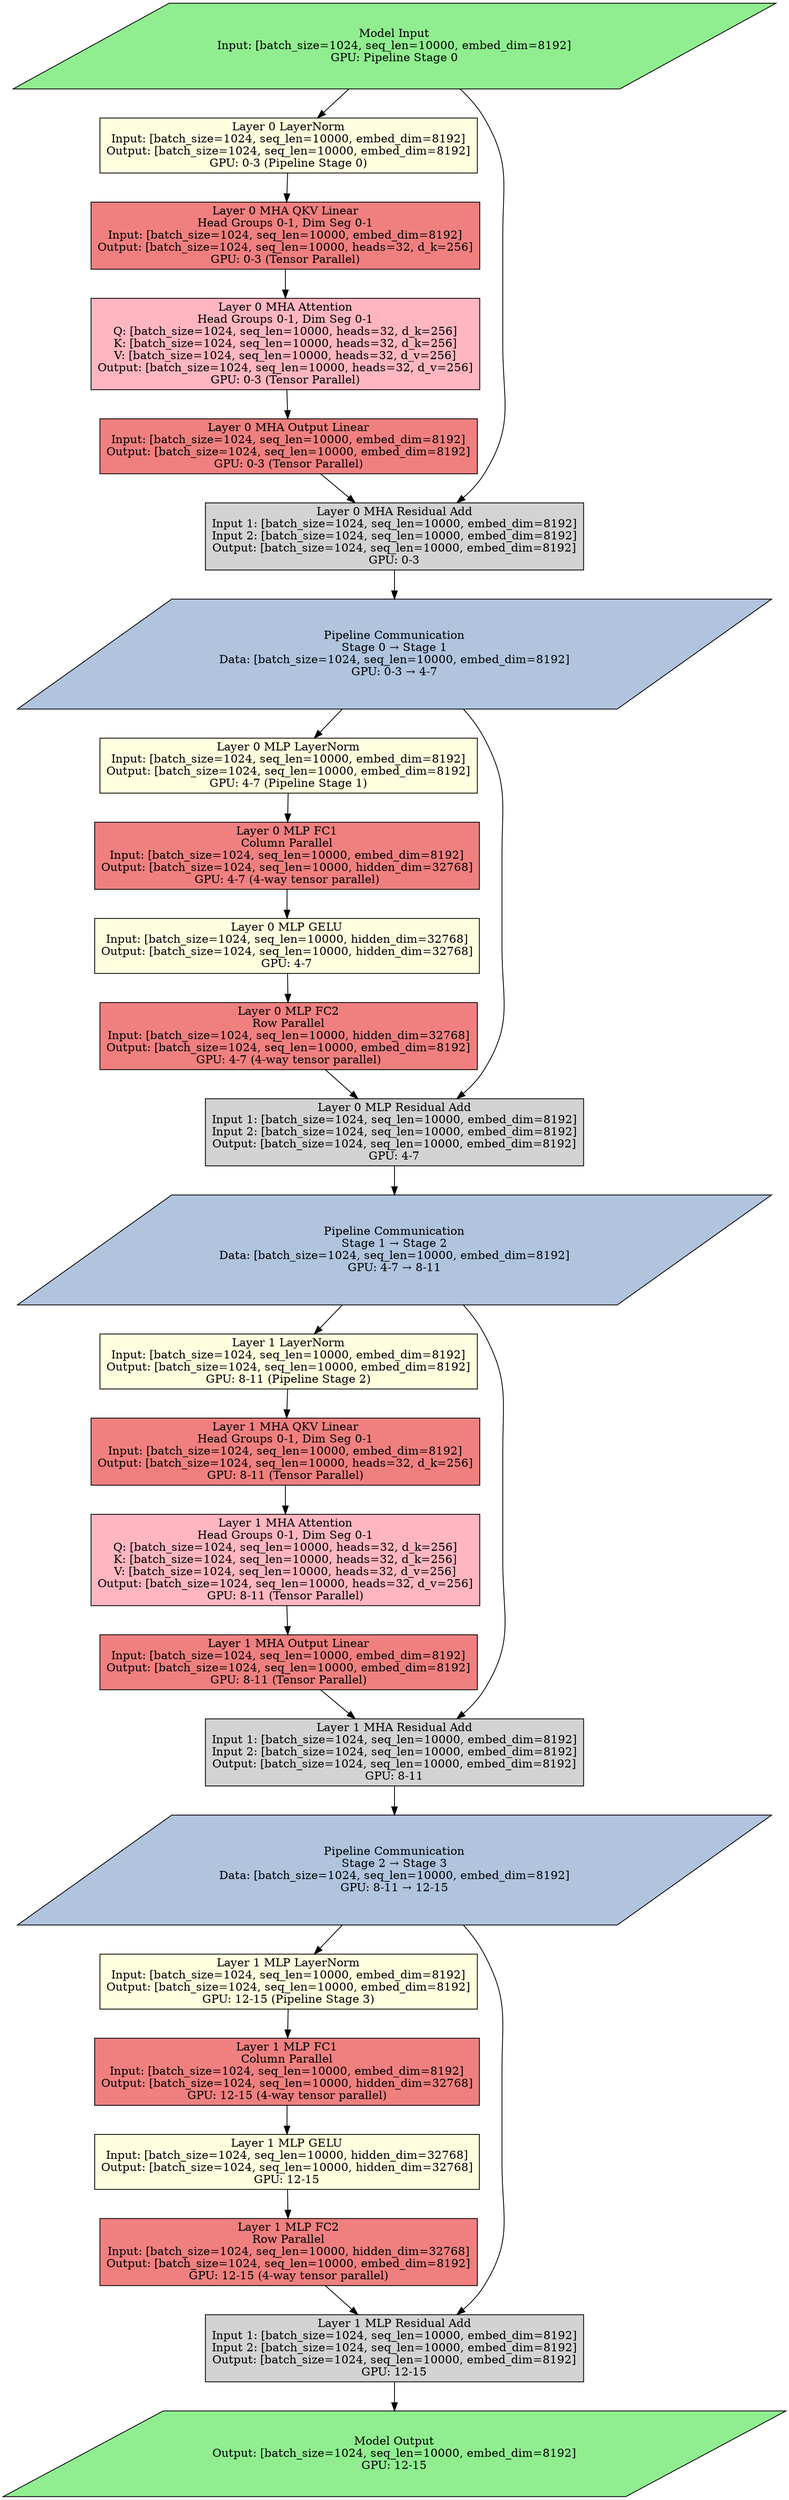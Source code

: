 digraph optimized_helix_model {
    rankdir=TB size="40,50"
    node [fillcolor=lightblue shape=ellipse style=filled]
    
    model_input [label="Model Input\nInput: [batch_size=1024, seq_len=10000, embed_dim=8192]\nGPU: Pipeline Stage 0" fillcolor=lightgreen shape=parallelogram]
    
    // Layer 0 - Optimized Pipeline Stage 0
    layer0_ln [label="Layer 0 LayerNorm\nInput: [batch_size=1024, seq_len=10000, embed_dim=8192]\nOutput: [batch_size=1024, seq_len=10000, embed_dim=8192]\nGPU: 0-3 (Pipeline Stage 0)" fillcolor=lightyellow shape=rectangle]
    
    // Optimized MHA Layer 0 - 4-way tensor parallel within pipeline stage
    layer0_mha_qkv_group0 [label="Layer 0 MHA QKV Linear\nHead Groups 0-1, Dim Seg 0-1\nInput: [batch_size=1024, seq_len=10000, embed_dim=8192]\nOutput: [batch_size=1024, seq_len=10000, heads=32, d_k=256]\nGPU: 0-3 (Tensor Parallel)" fillcolor=lightcoral shape=rectangle]
    
    layer0_mha_attn_group0 [label="Layer 0 MHA Attention\nHead Groups 0-1, Dim Seg 0-1\nQ: [batch_size=1024, seq_len=10000, heads=32, d_k=256]\nK: [batch_size=1024, seq_len=10000, heads=32, d_k=256]\nV: [batch_size=1024, seq_len=10000, heads=32, d_v=256]\nOutput: [batch_size=1024, seq_len=10000, heads=32, d_v=256]\nGPU: 0-3 (Tensor Parallel)" fillcolor=lightpink shape=rectangle]
    
    layer0_mha_out_group0 [label="Layer 0 MHA Output Linear\nInput: [batch_size=1024, seq_len=10000, embed_dim=8192]\nOutput: [batch_size=1024, seq_len=10000, embed_dim=8192]\nGPU: 0-3 (Tensor Parallel)" fillcolor=lightcoral shape=rectangle]
    
    layer0_mha_residual [label="Layer 0 MHA Residual Add\nInput 1: [batch_size=1024, seq_len=10000, embed_dim=8192]\nInput 2: [batch_size=1024, seq_len=10000, embed_dim=8192]\nOutput: [batch_size=1024, seq_len=10000, embed_dim=8192]\nGPU: 0-3" fillcolor=lightgray shape=rectangle]
    
    // Pipeline communication to next stage
    pipeline_comm_0_1 [label="Pipeline Communication\nStage 0 → Stage 1\nData: [batch_size=1024, seq_len=10000, embed_dim=8192]\nGPU: 0-3 → 4-7" fillcolor=lightsteelblue shape=parallelogram]
    
    // Layer 0 MLP - Pipeline Stage 1
    layer0_mlp_ln [label="Layer 0 MLP LayerNorm\nInput: [batch_size=1024, seq_len=10000, embed_dim=8192]\nOutput: [batch_size=1024, seq_len=10000, embed_dim=8192]\nGPU: 4-7 (Pipeline Stage 1)" fillcolor=lightyellow shape=rectangle]
    
    layer0_mlp_fc1 [label="Layer 0 MLP FC1\nColumn Parallel\nInput: [batch_size=1024, seq_len=10000, embed_dim=8192]\nOutput: [batch_size=1024, seq_len=10000, hidden_dim=32768]\nGPU: 4-7 (4-way tensor parallel)" fillcolor=lightcoral shape=rectangle]
    
    layer0_mlp_gelu [label="Layer 0 MLP GELU\nInput: [batch_size=1024, seq_len=10000, hidden_dim=32768]\nOutput: [batch_size=1024, seq_len=10000, hidden_dim=32768]\nGPU: 4-7" fillcolor=lightyellow shape=rectangle]
    
    layer0_mlp_fc2 [label="Layer 0 MLP FC2\nRow Parallel\nInput: [batch_size=1024, seq_len=10000, hidden_dim=32768]\nOutput: [batch_size=1024, seq_len=10000, embed_dim=8192]\nGPU: 4-7 (4-way tensor parallel)" fillcolor=lightcoral shape=rectangle]
    
    layer0_mlp_residual [label="Layer 0 MLP Residual Add\nInput 1: [batch_size=1024, seq_len=10000, embed_dim=8192]\nInput 2: [batch_size=1024, seq_len=10000, embed_dim=8192]\nOutput: [batch_size=1024, seq_len=10000, embed_dim=8192]\nGPU: 4-7" fillcolor=lightgray shape=rectangle]
    
    // Pipeline communication to next stage
    pipeline_comm_1_2 [label="Pipeline Communication\nStage 1 → Stage 2\nData: [batch_size=1024, seq_len=10000, embed_dim=8192]\nGPU: 4-7 → 8-11" fillcolor=lightsteelblue shape=parallelogram]
    
    // Layer 1 - Optimized Pipeline Stage 2
    layer1_ln [label="Layer 1 LayerNorm\nInput: [batch_size=1024, seq_len=10000, embed_dim=8192]\nOutput: [batch_size=1024, seq_len=10000, embed_dim=8192]\nGPU: 8-11 (Pipeline Stage 2)" fillcolor=lightyellow shape=rectangle]
    
    layer1_mha_qkv_group0 [label="Layer 1 MHA QKV Linear\nHead Groups 0-1, Dim Seg 0-1\nInput: [batch_size=1024, seq_len=10000, embed_dim=8192]\nOutput: [batch_size=1024, seq_len=10000, heads=32, d_k=256]\nGPU: 8-11 (Tensor Parallel)" fillcolor=lightcoral shape=rectangle]
    
    layer1_mha_attn_group0 [label="Layer 1 MHA Attention\nHead Groups 0-1, Dim Seg 0-1\nQ: [batch_size=1024, seq_len=10000, heads=32, d_k=256]\nK: [batch_size=1024, seq_len=10000, heads=32, d_k=256]\nV: [batch_size=1024, seq_len=10000, heads=32, d_v=256]\nOutput: [batch_size=1024, seq_len=10000, heads=32, d_v=256]\nGPU: 8-11 (Tensor Parallel)" fillcolor=lightpink shape=rectangle]
    
    layer1_mha_out_group0 [label="Layer 1 MHA Output Linear\nInput: [batch_size=1024, seq_len=10000, embed_dim=8192]\nOutput: [batch_size=1024, seq_len=10000, embed_dim=8192]\nGPU: 8-11 (Tensor Parallel)" fillcolor=lightcoral shape=rectangle]
    
    layer1_mha_residual [label="Layer 1 MHA Residual Add\nInput 1: [batch_size=1024, seq_len=10000, embed_dim=8192]\nInput 2: [batch_size=1024, seq_len=10000, embed_dim=8192]\nOutput: [batch_size=1024, seq_len=10000, embed_dim=8192]\nGPU: 8-11" fillcolor=lightgray shape=rectangle]
    
    // Pipeline communication to final stage
    pipeline_comm_2_3 [label="Pipeline Communication\nStage 2 → Stage 3\nData: [batch_size=1024, seq_len=10000, embed_dim=8192]\nGPU: 8-11 → 12-15" fillcolor=lightsteelblue shape=parallelogram]
    
    // Layer 1 MLP - Pipeline Stage 3
    layer1_mlp_ln [label="Layer 1 MLP LayerNorm\nInput: [batch_size=1024, seq_len=10000, embed_dim=8192]\nOutput: [batch_size=1024, seq_len=10000, embed_dim=8192]\nGPU: 12-15 (Pipeline Stage 3)" fillcolor=lightyellow shape=rectangle]
    
    layer1_mlp_fc1 [label="Layer 1 MLP FC1\nColumn Parallel\nInput: [batch_size=1024, seq_len=10000, embed_dim=8192]\nOutput: [batch_size=1024, seq_len=10000, hidden_dim=32768]\nGPU: 12-15 (4-way tensor parallel)" fillcolor=lightcoral shape=rectangle]
    
    layer1_mlp_gelu [label="Layer 1 MLP GELU\nInput: [batch_size=1024, seq_len=10000, hidden_dim=32768]\nOutput: [batch_size=1024, seq_len=10000, hidden_dim=32768]\nGPU: 12-15" fillcolor=lightyellow shape=rectangle]
    
    layer1_mlp_fc2 [label="Layer 1 MLP FC2\nRow Parallel\nInput: [batch_size=1024, seq_len=10000, hidden_dim=32768]\nOutput: [batch_size=1024, seq_len=10000, embed_dim=8192]\nGPU: 12-15 (4-way tensor parallel)" fillcolor=lightcoral shape=rectangle]
    
    layer1_mlp_residual [label="Layer 1 MLP Residual Add\nInput 1: [batch_size=1024, seq_len=10000, embed_dim=8192]\nInput 2: [batch_size=1024, seq_len=10000, embed_dim=8192]\nOutput: [batch_size=1024, seq_len=10000, embed_dim=8192]\nGPU: 12-15" fillcolor=lightgray shape=rectangle]
    
    model_output [label="Model Output\nOutput: [batch_size=1024, seq_len=10000, embed_dim=8192]\nGPU: 12-15" fillcolor=lightgreen shape=parallelogram]
    
    // Connections
    model_input -> layer0_ln
    layer0_ln -> layer0_mha_qkv_group0
    layer0_mha_qkv_group0 -> layer0_mha_attn_group0
    layer0_mha_attn_group0 -> layer0_mha_out_group0
    layer0_mha_out_group0 -> layer0_mha_residual
    model_input -> layer0_mha_residual
    layer0_mha_residual -> pipeline_comm_0_1
    
    pipeline_comm_0_1 -> layer0_mlp_ln
    layer0_mlp_ln -> layer0_mlp_fc1
    layer0_mlp_fc1 -> layer0_mlp_gelu
    layer0_mlp_gelu -> layer0_mlp_fc2
    layer0_mlp_fc2 -> layer0_mlp_residual
    pipeline_comm_0_1 -> layer0_mlp_residual
    layer0_mlp_residual -> pipeline_comm_1_2
    
    pipeline_comm_1_2 -> layer1_ln
    layer1_ln -> layer1_mha_qkv_group0
    layer1_mha_qkv_group0 -> layer1_mha_attn_group0
    layer1_mha_attn_group0 -> layer1_mha_out_group0
    layer1_mha_out_group0 -> layer1_mha_residual
    pipeline_comm_1_2 -> layer1_mha_residual
    layer1_mha_residual -> pipeline_comm_2_3
    
    pipeline_comm_2_3 -> layer1_mlp_ln
    layer1_mlp_ln -> layer1_mlp_fc1
    layer1_mlp_fc1 -> layer1_mlp_gelu
    layer1_mlp_gelu -> layer1_mlp_fc2
    layer1_mlp_fc2 -> layer1_mlp_residual
    pipeline_comm_2_3 -> layer1_mlp_residual
    layer1_mlp_residual -> model_output
}